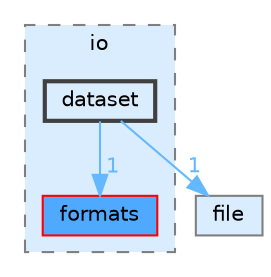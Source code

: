 digraph "src/include/cpp-toolbox/io/dataset"
{
 // LATEX_PDF_SIZE
  bgcolor="transparent";
  edge [fontname=Helvetica,fontsize=10,labelfontname=Helvetica,labelfontsize=10];
  node [fontname=Helvetica,fontsize=10,shape=box,height=0.2,width=0.4];
  compound=true
  subgraph clusterdir_0525589dda1abc1cfa65fd0da343267e {
    graph [ bgcolor="#daedff", pencolor="grey50", label="io", fontname=Helvetica,fontsize=10 style="filled,dashed", URL="dir_0525589dda1abc1cfa65fd0da343267e.html",tooltip=""]
  dir_1d45bcc800627d18cbc66f5a2df2fc7a [label="formats", fillcolor="#4ea9ff", color="red", style="filled", URL="dir_1d45bcc800627d18cbc66f5a2df2fc7a.html",tooltip=""];
  dir_00f545bfa34b52c2adad340e3d24edc6 [label="dataset", fillcolor="#daedff", color="grey25", style="filled,bold", URL="dir_00f545bfa34b52c2adad340e3d24edc6.html",tooltip=""];
  }
  dir_b5aa90370c16f0962bf4137c01c04103 [label="file", fillcolor="#daedff", color="grey50", style="filled", URL="dir_b5aa90370c16f0962bf4137c01c04103.html",tooltip=""];
  dir_00f545bfa34b52c2adad340e3d24edc6->dir_1d45bcc800627d18cbc66f5a2df2fc7a [headlabel="1", labeldistance=1.5 headhref="dir_000006_000014.html" href="dir_000006_000014.html" color="steelblue1" fontcolor="steelblue1"];
  dir_00f545bfa34b52c2adad340e3d24edc6->dir_b5aa90370c16f0962bf4137c01c04103 [headlabel="1", labeldistance=1.5 headhref="dir_000006_000012.html" href="dir_000006_000012.html" color="steelblue1" fontcolor="steelblue1"];
}
